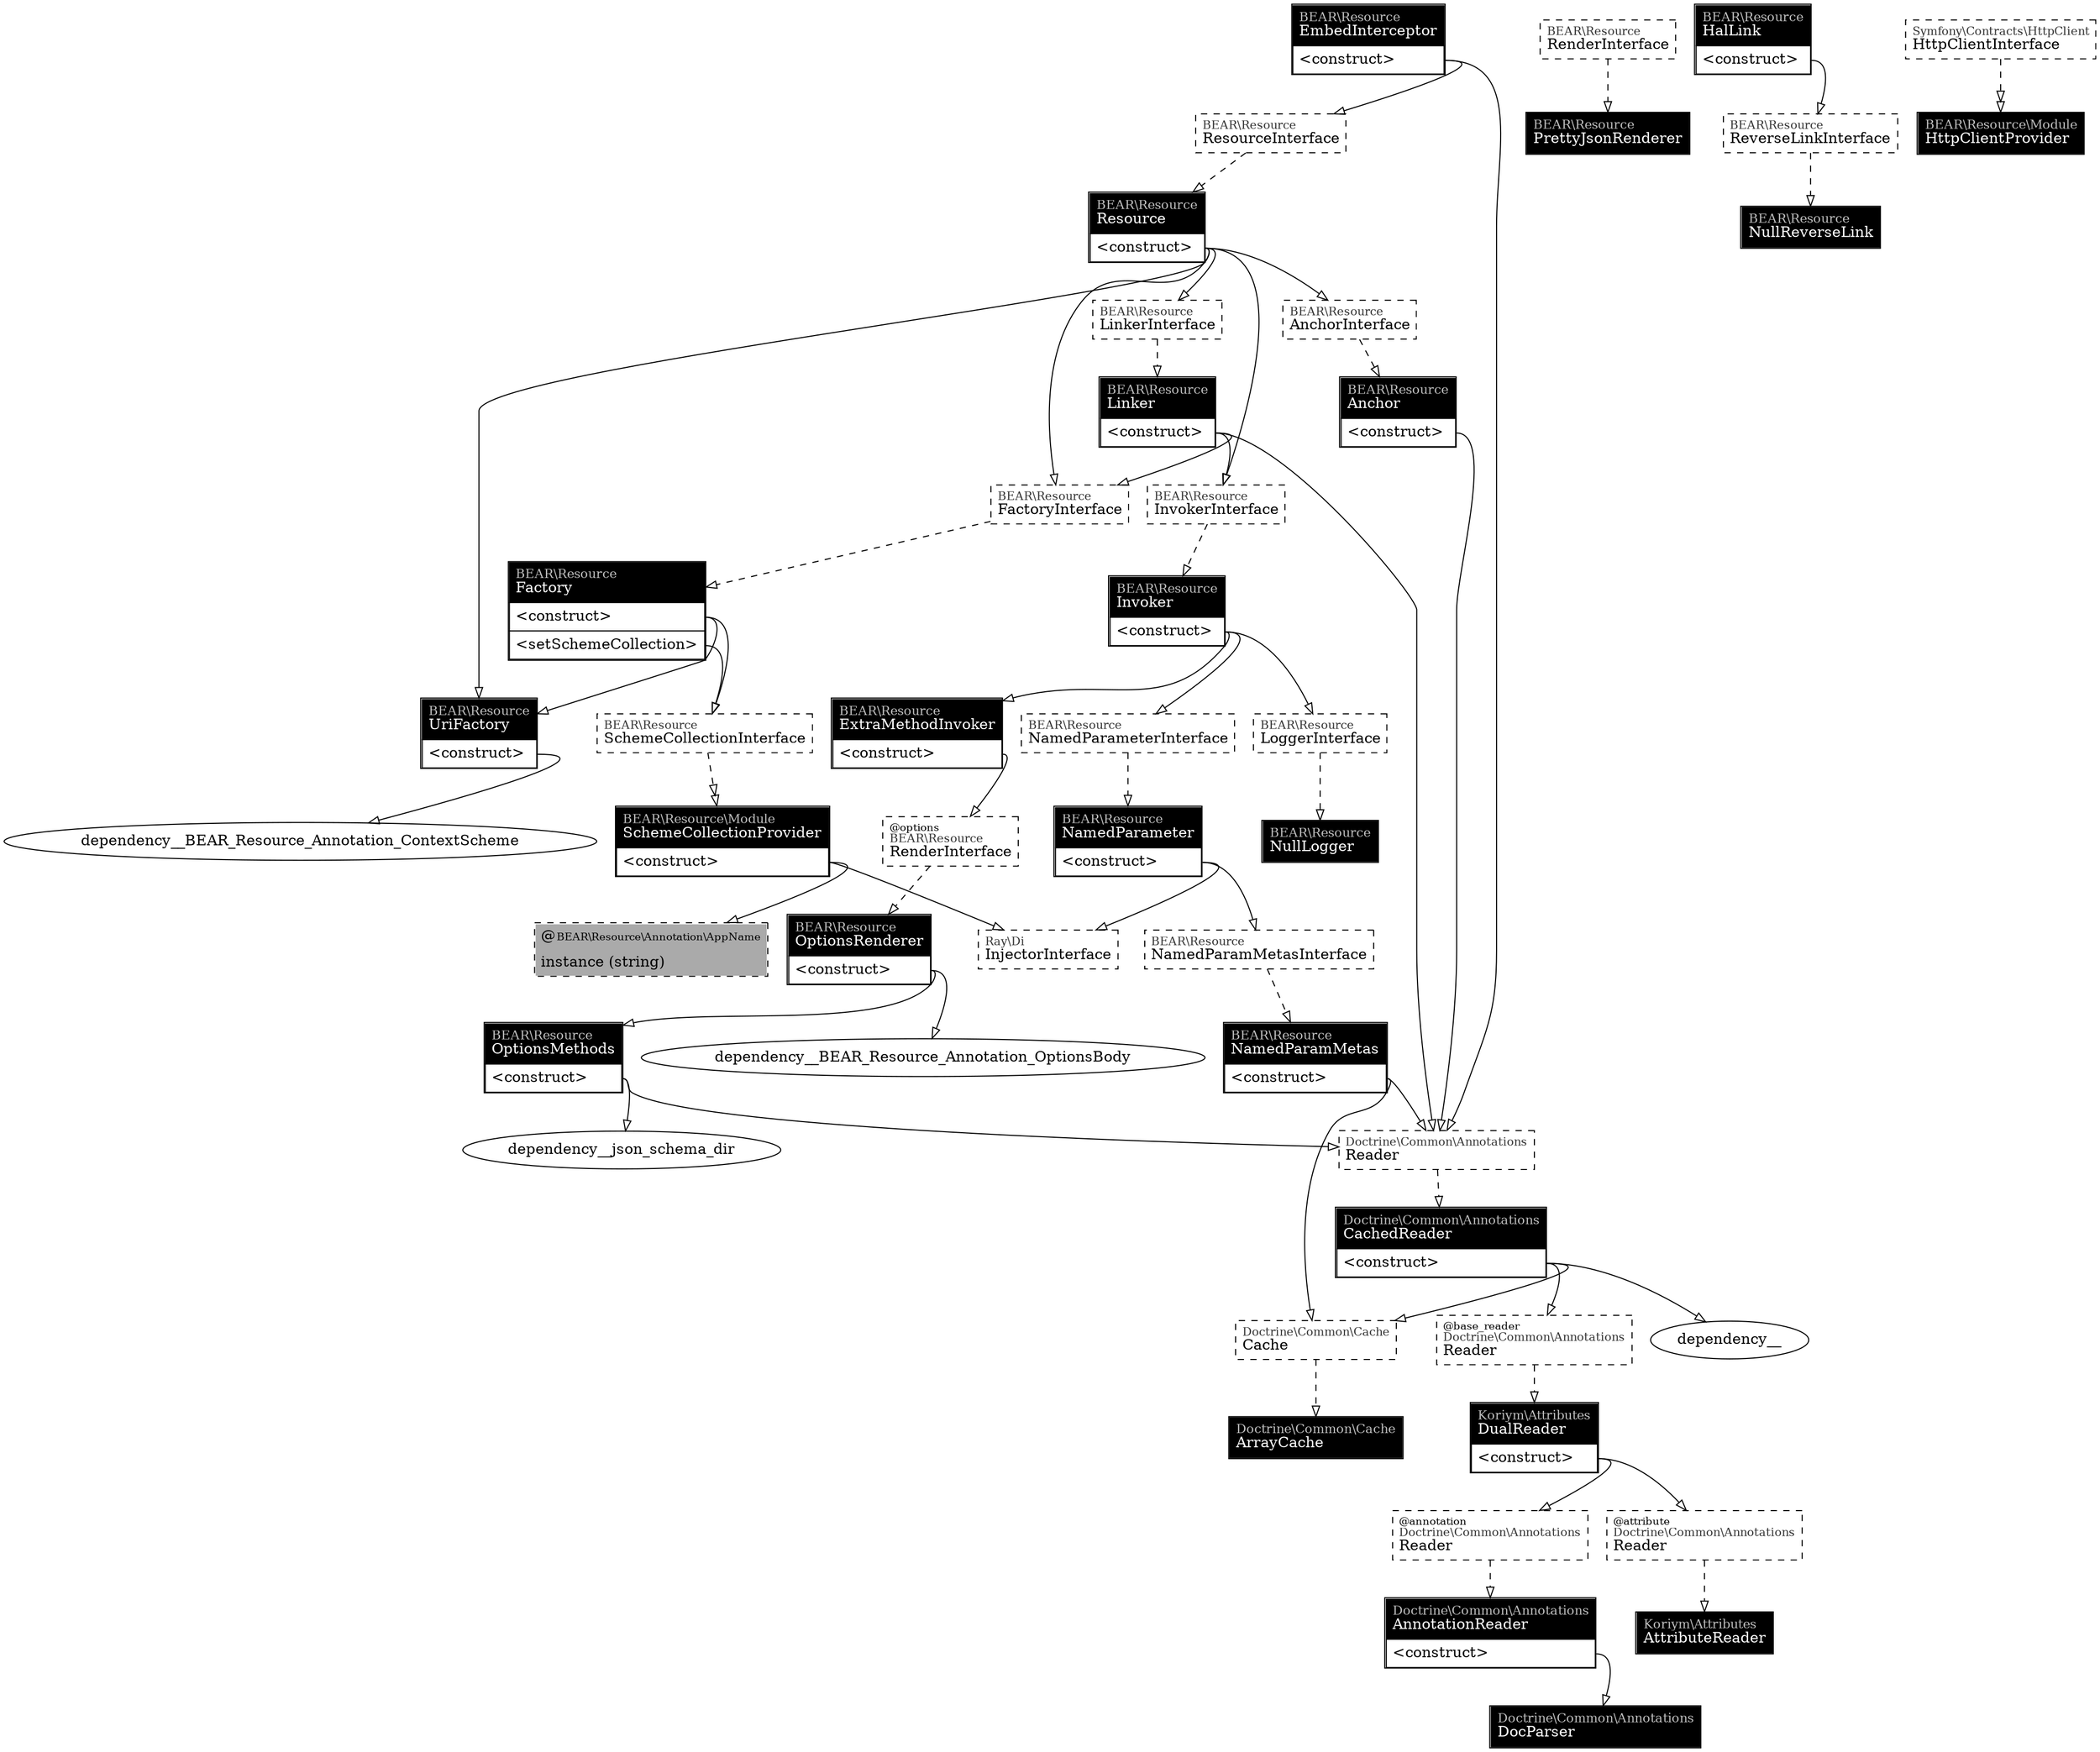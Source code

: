 digraph injector {
graph [rankdir=TB];
dependency__BEAR_Resource_Annotation_AppName [style=dashed, margin=0.02, label=<<table cellspacing="0" cellpadding="5" cellborder="0" border="0"><tr><td align="left" port="header" bgcolor="#aaaaaa">@<font color="#000000" point-size="10">BEAR\Resource\Annotation\AppName<br align="left"/></font><font point-size="11" color="#333333"><br align="left"/></font><font color="#000000">instance (string)<br align="left"/></font></td></tr></table>>, shape=box]

class_BEAR_Resource_UriFactory [style=solid, margin=0.02, label=<<table cellspacing="0" cellpadding="5" cellborder="1" border="0">    <tr>        <td align="left" port="header" bgcolor="#000000"><font color="grey" point-size="12">BEAR\\Resource<br align="left"/></font><font color="#ffffff">UriFactory<br align="left"/></font></td>    </tr><tr><td align="left" port="p_BEAR_Resource_UriFactory_construct">&lt;construct&gt;</td></tr></table>>, shape=box]
dependency_BEAR_Resource_ResourceInterface_ [style=dashed, margin=0.02, label=<<table cellspacing="0" cellpadding="5" cellborder="0" border="0"><tr><td align="left" port="header" bgcolor="#ffffff"><font point-size="11" color="#333333">BEAR\\Resource<br align="left"/></font><font color="#000000">ResourceInterface<br align="left"/></font></td></tr></table>>, shape=box]
dependency_BEAR_Resource_FactoryInterface_ [style=dashed, margin=0.02, label=<<table cellspacing="0" cellpadding="5" cellborder="0" border="0"><tr><td align="left" port="header" bgcolor="#ffffff"><font point-size="11" color="#333333">BEAR\\Resource<br align="left"/></font><font color="#000000">FactoryInterface<br align="left"/></font></td></tr></table>>, shape=box]
dependency_BEAR_Resource_InvokerInterface_ [style=dashed, margin=0.02, label=<<table cellspacing="0" cellpadding="5" cellborder="0" border="0"><tr><td align="left" port="header" bgcolor="#ffffff"><font point-size="11" color="#333333">BEAR\\Resource<br align="left"/></font><font color="#000000">InvokerInterface<br align="left"/></font></td></tr></table>>, shape=box]
dependency_BEAR_Resource_AnchorInterface_ [style=dashed, margin=0.02, label=<<table cellspacing="0" cellpadding="5" cellborder="0" border="0"><tr><td align="left" port="header" bgcolor="#ffffff"><font point-size="11" color="#333333">BEAR\\Resource<br align="left"/></font><font color="#000000">AnchorInterface<br align="left"/></font></td></tr></table>>, shape=box]
dependency_BEAR_Resource_LinkerInterface_ [style=dashed, margin=0.02, label=<<table cellspacing="0" cellpadding="5" cellborder="0" border="0"><tr><td align="left" port="header" bgcolor="#ffffff"><font point-size="11" color="#333333">BEAR\\Resource<br align="left"/></font><font color="#000000">LinkerInterface<br align="left"/></font></td></tr></table>>, shape=box]
class_BEAR_Resource_Resource [style=solid, margin=0.02, label=<<table cellspacing="0" cellpadding="5" cellborder="1" border="0">    <tr>        <td align="left" port="header" bgcolor="#000000"><font color="grey" point-size="12">BEAR\\Resource<br align="left"/></font><font color="#ffffff">Resource<br align="left"/></font></td>    </tr><tr><td align="left" port="p_BEAR_Resource_Resource_construct">&lt;construct&gt;</td></tr></table>>, shape=box]
dependency_BEAR_Resource_InvokerInterface_ [style=dashed, margin=0.02, label=<<table cellspacing="0" cellpadding="5" cellborder="0" border="0"><tr><td align="left" port="header" bgcolor="#ffffff"><font point-size="11" color="#333333">BEAR\\Resource<br align="left"/></font><font color="#000000">InvokerInterface<br align="left"/></font></td></tr></table>>, shape=box]
dependency_BEAR_Resource_NamedParameterInterface_ [style=dashed, margin=0.02, label=<<table cellspacing="0" cellpadding="5" cellborder="0" border="0"><tr><td align="left" port="header" bgcolor="#ffffff"><font point-size="11" color="#333333">BEAR\\Resource<br align="left"/></font><font color="#000000">NamedParameterInterface<br align="left"/></font></td></tr></table>>, shape=box]
dependency_BEAR_Resource_LoggerInterface_ [style=dashed, margin=0.02, label=<<table cellspacing="0" cellpadding="5" cellborder="0" border="0"><tr><td align="left" port="header" bgcolor="#ffffff"><font point-size="11" color="#333333">BEAR\\Resource<br align="left"/></font><font color="#000000">LoggerInterface<br align="left"/></font></td></tr></table>>, shape=box]
class_BEAR_Resource_Invoker [style=solid, margin=0.02, label=<<table cellspacing="0" cellpadding="5" cellborder="1" border="0">    <tr>        <td align="left" port="header" bgcolor="#000000"><font color="grey" point-size="12">BEAR\\Resource<br align="left"/></font><font color="#ffffff">Invoker<br align="left"/></font></td>    </tr><tr><td align="left" port="p_BEAR_Resource_Invoker_construct">&lt;construct&gt;</td></tr></table>>, shape=box]
dependency_BEAR_Resource_LinkerInterface_ [style=dashed, margin=0.02, label=<<table cellspacing="0" cellpadding="5" cellborder="0" border="0"><tr><td align="left" port="header" bgcolor="#ffffff"><font point-size="11" color="#333333">BEAR\\Resource<br align="left"/></font><font color="#000000">LinkerInterface<br align="left"/></font></td></tr></table>>, shape=box]
dependency_Doctrine_Common_Annotations_Reader_ [style=dashed, margin=0.02, label=<<table cellspacing="0" cellpadding="5" cellborder="0" border="0"><tr><td align="left" port="header" bgcolor="#ffffff"><font point-size="11" color="#333333">Doctrine\\Common\\Annotations<br align="left"/></font><font color="#000000">Reader<br align="left"/></font></td></tr></table>>, shape=box]
dependency_BEAR_Resource_InvokerInterface_ [style=dashed, margin=0.02, label=<<table cellspacing="0" cellpadding="5" cellborder="0" border="0"><tr><td align="left" port="header" bgcolor="#ffffff"><font point-size="11" color="#333333">BEAR\\Resource<br align="left"/></font><font color="#000000">InvokerInterface<br align="left"/></font></td></tr></table>>, shape=box]
dependency_BEAR_Resource_FactoryInterface_ [style=dashed, margin=0.02, label=<<table cellspacing="0" cellpadding="5" cellborder="0" border="0"><tr><td align="left" port="header" bgcolor="#ffffff"><font point-size="11" color="#333333">BEAR\\Resource<br align="left"/></font><font color="#000000">FactoryInterface<br align="left"/></font></td></tr></table>>, shape=box]
class_BEAR_Resource_Linker [style=solid, margin=0.02, label=<<table cellspacing="0" cellpadding="5" cellborder="1" border="0">    <tr>        <td align="left" port="header" bgcolor="#000000"><font color="grey" point-size="12">BEAR\\Resource<br align="left"/></font><font color="#ffffff">Linker<br align="left"/></font></td>    </tr><tr><td align="left" port="p_BEAR_Resource_Linker_construct">&lt;construct&gt;</td></tr></table>>, shape=box]
dependency_BEAR_Resource_FactoryInterface_ [style=dashed, margin=0.02, label=<<table cellspacing="0" cellpadding="5" cellborder="0" border="0"><tr><td align="left" port="header" bgcolor="#ffffff"><font point-size="11" color="#333333">BEAR\\Resource<br align="left"/></font><font color="#000000">FactoryInterface<br align="left"/></font></td></tr></table>>, shape=box]
dependency_BEAR_Resource_SchemeCollectionInterface_ [style=dashed, margin=0.02, label=<<table cellspacing="0" cellpadding="5" cellborder="0" border="0"><tr><td align="left" port="header" bgcolor="#ffffff"><font point-size="11" color="#333333">BEAR\\Resource<br align="left"/></font><font color="#000000">SchemeCollectionInterface<br align="left"/></font></td></tr></table>>, shape=box]
dependency_BEAR_Resource_SchemeCollectionInterface_ [style=dashed, margin=0.02, label=<<table cellspacing="0" cellpadding="5" cellborder="0" border="0"><tr><td align="left" port="header" bgcolor="#ffffff"><font point-size="11" color="#333333">BEAR\\Resource<br align="left"/></font><font color="#000000">SchemeCollectionInterface<br align="left"/></font></td></tr></table>>, shape=box]
class_BEAR_Resource_Factory [style=solid, margin=0.02, label=<<table cellspacing="0" cellpadding="5" cellborder="1" border="0">    <tr>        <td align="left" port="header" bgcolor="#000000"><font color="grey" point-size="12">BEAR\\Resource<br align="left"/></font><font color="#ffffff">Factory<br align="left"/></font></td>    </tr><tr><td align="left" port="p_BEAR_Resource_Factory_construct">&lt;construct&gt;</td></tr><tr><td align="left" port="p_BEAR_Resource_Factory_setSchemeCollection">&lt;setSchemeCollection&gt;</td></tr></table>>, shape=box]
dependency_BEAR_Resource_SchemeCollectionInterface_ [style=dashed, margin=0.02, label=<<table cellspacing="0" cellpadding="5" cellborder="0" border="0"><tr><td align="left" port="header" bgcolor="#ffffff"><font point-size="11" color="#333333">BEAR\\Resource<br align="left"/></font><font color="#000000">SchemeCollectionInterface<br align="left"/></font></td></tr></table>>, shape=box]

dependency_Ray_Di_InjectorInterface_ [style=dashed, margin=0.02, label=<<table cellspacing="0" cellpadding="5" cellborder="0" border="0"><tr><td align="left" port="header" bgcolor="#ffffff"><font point-size="11" color="#333333">Ray\\Di<br align="left"/></font><font color="#000000">InjectorInterface<br align="left"/></font></td></tr></table>>, shape=box]
class_BEAR_Resource_Module_SchemeCollectionProvider [style=solid, margin=0.02, label=<<table cellspacing="0" cellpadding="5" cellborder="1" border="0"><tr><td align="left" port="header" bgcolor="#aaaaaa"><font color="#ffffff">BEAR\\Resource\\Module\\SchemeCollectionProvider<br align="left"/></font></td></tr><tr><td align="left" port="p_BEAR_Resource_Module_SchemeCollectionProvider_construct">&lt;construct&gt;</td></tr></table>>, shape=box]
class_BEAR_Resource_Module_SchemeCollectionProvider [style=solid, margin=0.02, label=<<table cellspacing="0" cellpadding="5" cellborder="1" border="0">    <tr>        <td align="left" port="header" bgcolor="#000000"><font color="grey" point-size="12">BEAR\\Resource\\Module<br align="left"/></font><font color="#ffffff">SchemeCollectionProvider<br align="left"/></font></td>    </tr><tr><td align="left" port="p_BEAR_Resource_Module_SchemeCollectionProvider_construct">&lt;construct&gt;</td></tr></table>>, shape=box]
dependency_BEAR_Resource_AnchorInterface_ [style=dashed, margin=0.02, label=<<table cellspacing="0" cellpadding="5" cellborder="0" border="0"><tr><td align="left" port="header" bgcolor="#ffffff"><font point-size="11" color="#333333">BEAR\\Resource<br align="left"/></font><font color="#000000">AnchorInterface<br align="left"/></font></td></tr></table>>, shape=box]
dependency_Doctrine_Common_Annotations_Reader_ [style=dashed, margin=0.02, label=<<table cellspacing="0" cellpadding="5" cellborder="0" border="0"><tr><td align="left" port="header" bgcolor="#ffffff"><font point-size="11" color="#333333">Doctrine\\Common\\Annotations<br align="left"/></font><font color="#000000">Reader<br align="left"/></font></td></tr></table>>, shape=box]
class_BEAR_Resource_Anchor [style=solid, margin=0.02, label=<<table cellspacing="0" cellpadding="5" cellborder="1" border="0">    <tr>        <td align="left" port="header" bgcolor="#000000"><font color="grey" point-size="12">BEAR\\Resource<br align="left"/></font><font color="#ffffff">Anchor<br align="left"/></font></td>    </tr><tr><td align="left" port="p_BEAR_Resource_Anchor_construct">&lt;construct&gt;</td></tr></table>>, shape=box]
dependency_BEAR_Resource_NamedParameterInterface_ [style=dashed, margin=0.02, label=<<table cellspacing="0" cellpadding="5" cellborder="0" border="0"><tr><td align="left" port="header" bgcolor="#ffffff"><font point-size="11" color="#333333">BEAR\\Resource<br align="left"/></font><font color="#000000">NamedParameterInterface<br align="left"/></font></td></tr></table>>, shape=box]
dependency_BEAR_Resource_NamedParamMetasInterface_ [style=dashed, margin=0.02, label=<<table cellspacing="0" cellpadding="5" cellborder="0" border="0"><tr><td align="left" port="header" bgcolor="#ffffff"><font point-size="11" color="#333333">BEAR\\Resource<br align="left"/></font><font color="#000000">NamedParamMetasInterface<br align="left"/></font></td></tr></table>>, shape=box]
dependency_Ray_Di_InjectorInterface_ [style=dashed, margin=0.02, label=<<table cellspacing="0" cellpadding="5" cellborder="0" border="0"><tr><td align="left" port="header" bgcolor="#ffffff"><font point-size="11" color="#333333">Ray\\Di<br align="left"/></font><font color="#000000">InjectorInterface<br align="left"/></font></td></tr></table>>, shape=box]
class_BEAR_Resource_NamedParameter [style=solid, margin=0.02, label=<<table cellspacing="0" cellpadding="5" cellborder="1" border="0">    <tr>        <td align="left" port="header" bgcolor="#000000"><font color="grey" point-size="12">BEAR\\Resource<br align="left"/></font><font color="#ffffff">NamedParameter<br align="left"/></font></td>    </tr><tr><td align="left" port="p_BEAR_Resource_NamedParameter_construct">&lt;construct&gt;</td></tr></table>>, shape=box]
dependency_BEAR_Resource_RenderInterface_ [style=dashed, margin=0.02, label=<<table cellspacing="0" cellpadding="5" cellborder="0" border="0"><tr><td align="left" port="header" bgcolor="#ffffff"><font point-size="11" color="#333333">BEAR\\Resource<br align="left"/></font><font color="#000000">RenderInterface<br align="left"/></font></td></tr></table>>, shape=box]
class_BEAR_Resource_PrettyJsonRenderer [style=solid, margin=0.02, label=<<table cellspacing="0" cellpadding="5" cellborder="1" border="0">    <tr>        <td align="left" port="header" bgcolor="#000000"><font color="grey" point-size="12">BEAR\\Resource<br align="left"/></font><font color="#ffffff">PrettyJsonRenderer<br align="left"/></font></td>    </tr></table>>, shape=box]
dependency_Doctrine_Common_Cache_Cache_ [style=dashed, margin=0.02, label=<<table cellspacing="0" cellpadding="5" cellborder="0" border="0"><tr><td align="left" port="header" bgcolor="#ffffff"><font point-size="11" color="#333333">Doctrine\\Common\\Cache<br align="left"/></font><font color="#000000">Cache<br align="left"/></font></td></tr></table>>, shape=box]
class_Doctrine_Common_Cache_ArrayCache [style=solid, margin=0.02, label=<<table cellspacing="0" cellpadding="5" cellborder="1" border="0">    <tr>        <td align="left" port="header" bgcolor="#000000"><font color="grey" point-size="12">Doctrine\\Common\\Cache<br align="left"/></font><font color="#ffffff">ArrayCache<br align="left"/></font></td>    </tr></table>>, shape=box]
dependency_BEAR_Resource_RenderInterface_options [style=dashed, margin=0.02, label=<<table cellspacing="0" cellpadding="5" cellborder="0" border="0"><tr><td align="left" port="header" bgcolor="#ffffff"><font color="#000000" point-size="10">@options<br align="left"/></font><font point-size="11" color="#333333">BEAR\\Resource<br align="left"/></font><font color="#000000">RenderInterface<br align="left"/></font></td></tr></table>>, shape=box]

class_BEAR_Resource_OptionsRenderer [style=solid, margin=0.02, label=<<table cellspacing="0" cellpadding="5" cellborder="1" border="0">    <tr>        <td align="left" port="header" bgcolor="#000000"><font color="grey" point-size="12">BEAR\\Resource<br align="left"/></font><font color="#ffffff">OptionsRenderer<br align="left"/></font></td>    </tr><tr><td align="left" port="p_BEAR_Resource_OptionsRenderer_construct">&lt;construct&gt;</td></tr></table>>, shape=box]
dependency_Doctrine_Common_Annotations_Reader_ [style=dashed, margin=0.02, label=<<table cellspacing="0" cellpadding="5" cellborder="0" border="0"><tr><td align="left" port="header" bgcolor="#ffffff"><font point-size="11" color="#333333">Doctrine\\Common\\Annotations<br align="left"/></font><font color="#000000">Reader<br align="left"/></font></td></tr></table>>, shape=box]

class_BEAR_Resource_OptionsMethods [style=solid, margin=0.02, label=<<table cellspacing="0" cellpadding="5" cellborder="1" border="0">    <tr>        <td align="left" port="header" bgcolor="#000000"><font color="grey" point-size="12">BEAR\\Resource<br align="left"/></font><font color="#ffffff">OptionsMethods<br align="left"/></font></td>    </tr><tr><td align="left" port="p_BEAR_Resource_OptionsMethods_construct">&lt;construct&gt;</td></tr></table>>, shape=box]
dependency_BEAR_Resource_NamedParamMetasInterface_ [style=dashed, margin=0.02, label=<<table cellspacing="0" cellpadding="5" cellborder="0" border="0"><tr><td align="left" port="header" bgcolor="#ffffff"><font point-size="11" color="#333333">BEAR\\Resource<br align="left"/></font><font color="#000000">NamedParamMetasInterface<br align="left"/></font></td></tr></table>>, shape=box]
dependency_Doctrine_Common_Cache_Cache_ [style=dashed, margin=0.02, label=<<table cellspacing="0" cellpadding="5" cellborder="0" border="0"><tr><td align="left" port="header" bgcolor="#ffffff"><font point-size="11" color="#333333">Doctrine\\Common\\Cache<br align="left"/></font><font color="#000000">Cache<br align="left"/></font></td></tr></table>>, shape=box]
dependency_Doctrine_Common_Annotations_Reader_ [style=dashed, margin=0.02, label=<<table cellspacing="0" cellpadding="5" cellborder="0" border="0"><tr><td align="left" port="header" bgcolor="#ffffff"><font point-size="11" color="#333333">Doctrine\\Common\\Annotations<br align="left"/></font><font color="#000000">Reader<br align="left"/></font></td></tr></table>>, shape=box]
class_BEAR_Resource_NamedParamMetas [style=solid, margin=0.02, label=<<table cellspacing="0" cellpadding="5" cellborder="1" border="0">    <tr>        <td align="left" port="header" bgcolor="#000000"><font color="grey" point-size="12">BEAR\\Resource<br align="left"/></font><font color="#ffffff">NamedParamMetas<br align="left"/></font></td>    </tr><tr><td align="left" port="p_BEAR_Resource_NamedParamMetas_construct">&lt;construct&gt;</td></tr></table>>, shape=box]
dependency_BEAR_Resource_RenderInterface_options [style=dashed, margin=0.02, label=<<table cellspacing="0" cellpadding="5" cellborder="0" border="0"><tr><td align="left" port="header" bgcolor="#ffffff"><font color="#000000" point-size="10">@options<br align="left"/></font><font point-size="11" color="#333333">BEAR\\Resource<br align="left"/></font><font color="#000000">RenderInterface<br align="left"/></font></td></tr></table>>, shape=box]
class_BEAR_Resource_ExtraMethodInvoker [style=solid, margin=0.02, label=<<table cellspacing="0" cellpadding="5" cellborder="1" border="0">    <tr>        <td align="left" port="header" bgcolor="#000000"><font color="grey" point-size="12">BEAR\\Resource<br align="left"/></font><font color="#ffffff">ExtraMethodInvoker<br align="left"/></font></td>    </tr><tr><td align="left" port="p_BEAR_Resource_ExtraMethodInvoker_construct">&lt;construct&gt;</td></tr></table>>, shape=box]
dependency_BEAR_Resource_ReverseLinkInterface_ [style=dashed, margin=0.02, label=<<table cellspacing="0" cellpadding="5" cellborder="0" border="0"><tr><td align="left" port="header" bgcolor="#ffffff"><font point-size="11" color="#333333">BEAR\\Resource<br align="left"/></font><font color="#000000">ReverseLinkInterface<br align="left"/></font></td></tr></table>>, shape=box]
class_BEAR_Resource_HalLink [style=solid, margin=0.02, label=<<table cellspacing="0" cellpadding="5" cellborder="1" border="0">    <tr>        <td align="left" port="header" bgcolor="#000000"><font color="grey" point-size="12">BEAR\\Resource<br align="left"/></font><font color="#ffffff">HalLink<br align="left"/></font></td>    </tr><tr><td align="left" port="p_BEAR_Resource_HalLink_construct">&lt;construct&gt;</td></tr></table>>, shape=box]
dependency_BEAR_Resource_ReverseLinkInterface_ [style=dashed, margin=0.02, label=<<table cellspacing="0" cellpadding="5" cellborder="0" border="0"><tr><td align="left" port="header" bgcolor="#ffffff"><font point-size="11" color="#333333">BEAR\\Resource<br align="left"/></font><font color="#000000">ReverseLinkInterface<br align="left"/></font></td></tr></table>>, shape=box]
class_BEAR_Resource_NullReverseLink [style=solid, margin=0.02, label=<<table cellspacing="0" cellpadding="5" cellborder="1" border="0">    <tr>        <td align="left" port="header" bgcolor="#000000"><font color="grey" point-size="12">BEAR\\Resource<br align="left"/></font><font color="#ffffff">NullReverseLink<br align="left"/></font></td>    </tr></table>>, shape=box]
dependency_BEAR_Resource_LoggerInterface_ [style=dashed, margin=0.02, label=<<table cellspacing="0" cellpadding="5" cellborder="0" border="0"><tr><td align="left" port="header" bgcolor="#ffffff"><font point-size="11" color="#333333">BEAR\\Resource<br align="left"/></font><font color="#000000">LoggerInterface<br align="left"/></font></td></tr></table>>, shape=box]
class_BEAR_Resource_NullLogger [style=solid, margin=0.02, label=<<table cellspacing="0" cellpadding="5" cellborder="1" border="0">    <tr>        <td align="left" port="header" bgcolor="#000000"><font color="grey" point-size="12">BEAR\\Resource<br align="left"/></font><font color="#ffffff">NullLogger<br align="left"/></font></td>    </tr></table>>, shape=box]
dependency_Doctrine_Common_Annotations_Reader_ [style=dashed, margin=0.02, label=<<table cellspacing="0" cellpadding="5" cellborder="0" border="0"><tr><td align="left" port="header" bgcolor="#ffffff"><font point-size="11" color="#333333">Doctrine\\Common\\Annotations<br align="left"/></font><font color="#000000">Reader<br align="left"/></font></td></tr></table>>, shape=box]
dependency_Doctrine_Common_Annotations_Reader_base_reader [style=dashed, margin=0.02, label=<<table cellspacing="0" cellpadding="5" cellborder="0" border="0"><tr><td align="left" port="header" bgcolor="#ffffff"><font color="#000000" point-size="10">@base_reader<br align="left"/></font><font point-size="11" color="#333333">Doctrine\\Common\\Annotations<br align="left"/></font><font color="#000000">Reader<br align="left"/></font></td></tr></table>>, shape=box]
dependency_Doctrine_Common_Cache_Cache_ [style=dashed, margin=0.02, label=<<table cellspacing="0" cellpadding="5" cellborder="0" border="0"><tr><td align="left" port="header" bgcolor="#ffffff"><font point-size="11" color="#333333">Doctrine\\Common\\Cache<br align="left"/></font><font color="#000000">Cache<br align="left"/></font></td></tr></table>>, shape=box]

class_Doctrine_Common_Annotations_CachedReader [style=solid, margin=0.02, label=<<table cellspacing="0" cellpadding="5" cellborder="1" border="0">    <tr>        <td align="left" port="header" bgcolor="#000000"><font color="grey" point-size="12">Doctrine\\Common\\Annotations<br align="left"/></font><font color="#ffffff">CachedReader<br align="left"/></font></td>    </tr><tr><td align="left" port="p_Doctrine_Common_Annotations_CachedReader_construct">&lt;construct&gt;</td></tr></table>>, shape=box]
dependency_Doctrine_Common_Annotations_Reader_base_reader [style=dashed, margin=0.02, label=<<table cellspacing="0" cellpadding="5" cellborder="0" border="0"><tr><td align="left" port="header" bgcolor="#ffffff"><font color="#000000" point-size="10">@base_reader<br align="left"/></font><font point-size="11" color="#333333">Doctrine\\Common\\Annotations<br align="left"/></font><font color="#000000">Reader<br align="left"/></font></td></tr></table>>, shape=box]
dependency_Doctrine_Common_Annotations_Reader_annotation [style=dashed, margin=0.02, label=<<table cellspacing="0" cellpadding="5" cellborder="0" border="0"><tr><td align="left" port="header" bgcolor="#ffffff"><font color="#000000" point-size="10">@annotation<br align="left"/></font><font point-size="11" color="#333333">Doctrine\\Common\\Annotations<br align="left"/></font><font color="#000000">Reader<br align="left"/></font></td></tr></table>>, shape=box]
dependency_Doctrine_Common_Annotations_Reader_attribute [style=dashed, margin=0.02, label=<<table cellspacing="0" cellpadding="5" cellborder="0" border="0"><tr><td align="left" port="header" bgcolor="#ffffff"><font color="#000000" point-size="10">@attribute<br align="left"/></font><font point-size="11" color="#333333">Doctrine\\Common\\Annotations<br align="left"/></font><font color="#000000">Reader<br align="left"/></font></td></tr></table>>, shape=box]
class_Koriym_Attributes_DualReader [style=solid, margin=0.02, label=<<table cellspacing="0" cellpadding="5" cellborder="1" border="0">    <tr>        <td align="left" port="header" bgcolor="#000000"><font color="grey" point-size="12">Koriym\\Attributes<br align="left"/></font><font color="#ffffff">DualReader<br align="left"/></font></td>    </tr><tr><td align="left" port="p_Koriym_Attributes_DualReader_construct">&lt;construct&gt;</td></tr></table>>, shape=box]
dependency_Doctrine_Common_Annotations_Reader_annotation [style=dashed, margin=0.02, label=<<table cellspacing="0" cellpadding="5" cellborder="0" border="0"><tr><td align="left" port="header" bgcolor="#ffffff"><font color="#000000" point-size="10">@annotation<br align="left"/></font><font point-size="11" color="#333333">Doctrine\\Common\\Annotations<br align="left"/></font><font color="#000000">Reader<br align="left"/></font></td></tr></table>>, shape=box]
class_Doctrine_Common_Annotations_DocParser [style=solid, margin=0.02, label=<<table cellspacing="0" cellpadding="5" cellborder="1" border="0">    <tr>        <td align="left" port="header" bgcolor="#000000"><font color="grey" point-size="12">Doctrine\\Common\\Annotations<br align="left"/></font><font color="#ffffff">DocParser<br align="left"/></font></td>    </tr></table>>, shape=box]
class_Doctrine_Common_Annotations_AnnotationReader [style=solid, margin=0.02, label=<<table cellspacing="0" cellpadding="5" cellborder="1" border="0">    <tr>        <td align="left" port="header" bgcolor="#000000"><font color="grey" point-size="12">Doctrine\\Common\\Annotations<br align="left"/></font><font color="#ffffff">AnnotationReader<br align="left"/></font></td>    </tr><tr><td align="left" port="p_Doctrine_Common_Annotations_AnnotationReader_construct">&lt;construct&gt;</td></tr></table>>, shape=box]
dependency_Doctrine_Common_Annotations_Reader_attribute [style=dashed, margin=0.02, label=<<table cellspacing="0" cellpadding="5" cellborder="0" border="0"><tr><td align="left" port="header" bgcolor="#ffffff"><font color="#000000" point-size="10">@attribute<br align="left"/></font><font point-size="11" color="#333333">Doctrine\\Common\\Annotations<br align="left"/></font><font color="#000000">Reader<br align="left"/></font></td></tr></table>>, shape=box]
class_Koriym_Attributes_AttributeReader [style=solid, margin=0.02, label=<<table cellspacing="0" cellpadding="5" cellborder="1" border="0">    <tr>        <td align="left" port="header" bgcolor="#000000"><font color="grey" point-size="12">Koriym\\Attributes<br align="left"/></font><font color="#ffffff">AttributeReader<br align="left"/></font></td>    </tr></table>>, shape=box]
dependency_BEAR_Resource_ResourceInterface_ [style=dashed, margin=0.02, label=<<table cellspacing="0" cellpadding="5" cellborder="0" border="0"><tr><td align="left" port="header" bgcolor="#ffffff"><font point-size="11" color="#333333">BEAR\\Resource<br align="left"/></font><font color="#000000">ResourceInterface<br align="left"/></font></td></tr></table>>, shape=box]
dependency_Doctrine_Common_Annotations_Reader_ [style=dashed, margin=0.02, label=<<table cellspacing="0" cellpadding="5" cellborder="0" border="0"><tr><td align="left" port="header" bgcolor="#ffffff"><font point-size="11" color="#333333">Doctrine\\Common\\Annotations<br align="left"/></font><font color="#000000">Reader<br align="left"/></font></td></tr></table>>, shape=box]
class_BEAR_Resource_EmbedInterceptor [style=solid, margin=0.02, label=<<table cellspacing="0" cellpadding="5" cellborder="1" border="0">    <tr>        <td align="left" port="header" bgcolor="#000000"><font color="grey" point-size="12">BEAR\\Resource<br align="left"/></font><font color="#ffffff">EmbedInterceptor<br align="left"/></font></td>    </tr><tr><td align="left" port="p_BEAR_Resource_EmbedInterceptor_construct">&lt;construct&gt;</td></tr></table>>, shape=box]
dependency_Symfony_Contracts_HttpClient_HttpClientInterface_ [style=dashed, margin=0.02, label=<<table cellspacing="0" cellpadding="5" cellborder="0" border="0"><tr><td align="left" port="header" bgcolor="#ffffff"><font point-size="11" color="#333333">Symfony\\Contracts\\HttpClient<br align="left"/></font><font color="#000000">HttpClientInterface<br align="left"/></font></td></tr></table>>, shape=box]
class_BEAR_Resource_Module_HttpClientProvider [style=solid, margin=0.02, label=<<table cellspacing="0" cellpadding="5" cellborder="1" border="0"><tr><td align="left" port="header" bgcolor="#aaaaaa"><font color="#ffffff">BEAR\\Resource\\Module\\HttpClientProvider<br align="left"/></font></td></tr></table>>, shape=box]
class_BEAR_Resource_Module_HttpClientProvider [style=solid, margin=0.02, label=<<table cellspacing="0" cellpadding="5" cellborder="1" border="0">    <tr>        <td align="left" port="header" bgcolor="#000000"><font color="grey" point-size="12">BEAR\\Resource\\Module<br align="left"/></font><font color="#ffffff">HttpClientProvider<br align="left"/></font></td>    </tr></table>>, shape=box]

class_BEAR_Resource_UriFactory:p_BEAR_Resource_UriFactory_construct:e -> dependency__BEAR_Resource_Annotation_ContextScheme [style=solid, arrowtail=none, arrowhead=onormal]
dependency_BEAR_Resource_ResourceInterface_ -> class_BEAR_Resource_Resource [style=dashed, arrowtail=none, arrowhead=onormal]
class_BEAR_Resource_Resource:p_BEAR_Resource_Resource_construct:e -> dependency_BEAR_Resource_FactoryInterface_ [style=solid, arrowtail=none, arrowhead=onormal]
class_BEAR_Resource_Resource:p_BEAR_Resource_Resource_construct:e -> dependency_BEAR_Resource_InvokerInterface_ [style=solid, arrowtail=none, arrowhead=onormal]
class_BEAR_Resource_Resource:p_BEAR_Resource_Resource_construct:e -> dependency_BEAR_Resource_AnchorInterface_ [style=solid, arrowtail=none, arrowhead=onormal]
class_BEAR_Resource_Resource:p_BEAR_Resource_Resource_construct:e -> dependency_BEAR_Resource_LinkerInterface_ [style=solid, arrowtail=none, arrowhead=onormal]
class_BEAR_Resource_Resource:p_BEAR_Resource_Resource_construct:e -> class_BEAR_Resource_UriFactory [style=solid, arrowtail=none, arrowhead=onormal]
dependency_BEAR_Resource_InvokerInterface_ -> class_BEAR_Resource_Invoker [style=dashed, arrowtail=none, arrowhead=onormal]
class_BEAR_Resource_Invoker:p_BEAR_Resource_Invoker_construct:e -> dependency_BEAR_Resource_NamedParameterInterface_ [style=solid, arrowtail=none, arrowhead=onormal]
class_BEAR_Resource_Invoker:p_BEAR_Resource_Invoker_construct:e -> class_BEAR_Resource_ExtraMethodInvoker [style=solid, arrowtail=none, arrowhead=onormal]
class_BEAR_Resource_Invoker:p_BEAR_Resource_Invoker_construct:e -> dependency_BEAR_Resource_LoggerInterface_ [style=solid, arrowtail=none, arrowhead=onormal]
dependency_BEAR_Resource_LinkerInterface_ -> class_BEAR_Resource_Linker [style=dashed, arrowtail=none, arrowhead=onormal]
class_BEAR_Resource_Linker:p_BEAR_Resource_Linker_construct:e -> dependency_Doctrine_Common_Annotations_Reader_ [style=solid, arrowtail=none, arrowhead=onormal]
class_BEAR_Resource_Linker:p_BEAR_Resource_Linker_construct:e -> dependency_BEAR_Resource_InvokerInterface_ [style=solid, arrowtail=none, arrowhead=onormal]
class_BEAR_Resource_Linker:p_BEAR_Resource_Linker_construct:e -> dependency_BEAR_Resource_FactoryInterface_ [style=solid, arrowtail=none, arrowhead=onormal]
dependency_BEAR_Resource_FactoryInterface_ -> class_BEAR_Resource_Factory [style=dashed, arrowtail=none, arrowhead=onormal]
class_BEAR_Resource_Factory:p_BEAR_Resource_Factory_construct:e -> dependency_BEAR_Resource_SchemeCollectionInterface_ [style=solid, arrowtail=none, arrowhead=onormal]
class_BEAR_Resource_Factory:p_BEAR_Resource_Factory_construct:e -> class_BEAR_Resource_UriFactory [style=solid, arrowtail=none, arrowhead=onormal]
class_BEAR_Resource_Factory:p_BEAR_Resource_Factory_setSchemeCollection:e -> dependency_BEAR_Resource_SchemeCollectionInterface_ [style=solid, arrowtail=none, arrowhead=onormal]
class_BEAR_Resource_Module_SchemeCollectionProvider:p_BEAR_Resource_Module_SchemeCollectionProvider_construct:e -> dependency__BEAR_Resource_Annotation_AppName [style=solid, arrowtail=none, arrowhead=onormal]
class_BEAR_Resource_Module_SchemeCollectionProvider:p_BEAR_Resource_Module_SchemeCollectionProvider_construct:e -> dependency_Ray_Di_InjectorInterface_ [style=solid, arrowtail=none, arrowhead=onormal]
dependency_BEAR_Resource_SchemeCollectionInterface_ -> class_BEAR_Resource_Module_SchemeCollectionProvider [style=dashed, arrowtail=none, arrowhead=onormalonormal]
dependency_BEAR_Resource_AnchorInterface_ -> class_BEAR_Resource_Anchor [style=dashed, arrowtail=none, arrowhead=onormal]
class_BEAR_Resource_Anchor:p_BEAR_Resource_Anchor_construct:e -> dependency_Doctrine_Common_Annotations_Reader_ [style=solid, arrowtail=none, arrowhead=onormal]
dependency_BEAR_Resource_NamedParameterInterface_ -> class_BEAR_Resource_NamedParameter [style=dashed, arrowtail=none, arrowhead=onormal]
class_BEAR_Resource_NamedParameter:p_BEAR_Resource_NamedParameter_construct:e -> dependency_BEAR_Resource_NamedParamMetasInterface_ [style=solid, arrowtail=none, arrowhead=onormal]
class_BEAR_Resource_NamedParameter:p_BEAR_Resource_NamedParameter_construct:e -> dependency_Ray_Di_InjectorInterface_ [style=solid, arrowtail=none, arrowhead=onormal]
dependency_BEAR_Resource_RenderInterface_ -> class_BEAR_Resource_PrettyJsonRenderer [style=dashed, arrowtail=none, arrowhead=onormal]
dependency_Doctrine_Common_Cache_Cache_ -> class_Doctrine_Common_Cache_ArrayCache [style=dashed, arrowtail=none, arrowhead=onormal]
dependency_BEAR_Resource_RenderInterface_options -> class_BEAR_Resource_OptionsRenderer [style=dashed, arrowtail=none, arrowhead=onormal]
class_BEAR_Resource_OptionsRenderer:p_BEAR_Resource_OptionsRenderer_construct:e -> class_BEAR_Resource_OptionsMethods [style=solid, arrowtail=none, arrowhead=onormal]
class_BEAR_Resource_OptionsRenderer:p_BEAR_Resource_OptionsRenderer_construct:e -> dependency__BEAR_Resource_Annotation_OptionsBody [style=solid, arrowtail=none, arrowhead=onormal]
class_BEAR_Resource_OptionsMethods:p_BEAR_Resource_OptionsMethods_construct:e -> dependency_Doctrine_Common_Annotations_Reader_ [style=solid, arrowtail=none, arrowhead=onormal]
class_BEAR_Resource_OptionsMethods:p_BEAR_Resource_OptionsMethods_construct:e -> dependency__json_schema_dir [style=solid, arrowtail=none, arrowhead=onormal]
dependency_BEAR_Resource_NamedParamMetasInterface_ -> class_BEAR_Resource_NamedParamMetas [style=dashed, arrowtail=none, arrowhead=onormal]
class_BEAR_Resource_NamedParamMetas:p_BEAR_Resource_NamedParamMetas_construct:e -> dependency_Doctrine_Common_Cache_Cache_ [style=solid, arrowtail=none, arrowhead=onormal]
class_BEAR_Resource_NamedParamMetas:p_BEAR_Resource_NamedParamMetas_construct:e -> dependency_Doctrine_Common_Annotations_Reader_ [style=solid, arrowtail=none, arrowhead=onormal]
class_BEAR_Resource_ExtraMethodInvoker:p_BEAR_Resource_ExtraMethodInvoker_construct:e -> dependency_BEAR_Resource_RenderInterface_options [style=solid, arrowtail=none, arrowhead=onormal]
class_BEAR_Resource_HalLink:p_BEAR_Resource_HalLink_construct:e -> dependency_BEAR_Resource_ReverseLinkInterface_ [style=solid, arrowtail=none, arrowhead=onormal]
dependency_BEAR_Resource_ReverseLinkInterface_ -> class_BEAR_Resource_NullReverseLink [style=dashed, arrowtail=none, arrowhead=onormal]
dependency_BEAR_Resource_LoggerInterface_ -> class_BEAR_Resource_NullLogger [style=dashed, arrowtail=none, arrowhead=onormal]
dependency_Doctrine_Common_Annotations_Reader_ -> class_Doctrine_Common_Annotations_CachedReader [style=dashed, arrowtail=none, arrowhead=onormal]
class_Doctrine_Common_Annotations_CachedReader:p_Doctrine_Common_Annotations_CachedReader_construct:e -> dependency_Doctrine_Common_Annotations_Reader_base_reader [style=solid, arrowtail=none, arrowhead=onormal]
class_Doctrine_Common_Annotations_CachedReader:p_Doctrine_Common_Annotations_CachedReader_construct:e -> dependency_Doctrine_Common_Cache_Cache_ [style=solid, arrowtail=none, arrowhead=onormal]
class_Doctrine_Common_Annotations_CachedReader:p_Doctrine_Common_Annotations_CachedReader_construct:e -> dependency__ [style=solid, arrowtail=none, arrowhead=onormal]
dependency_Doctrine_Common_Annotations_Reader_base_reader -> class_Koriym_Attributes_DualReader [style=dashed, arrowtail=none, arrowhead=onormal]
class_Koriym_Attributes_DualReader:p_Koriym_Attributes_DualReader_construct:e -> dependency_Doctrine_Common_Annotations_Reader_annotation [style=solid, arrowtail=none, arrowhead=onormal]
class_Koriym_Attributes_DualReader:p_Koriym_Attributes_DualReader_construct:e -> dependency_Doctrine_Common_Annotations_Reader_attribute [style=solid, arrowtail=none, arrowhead=onormal]
dependency_Doctrine_Common_Annotations_Reader_annotation -> class_Doctrine_Common_Annotations_AnnotationReader [style=dashed, arrowtail=none, arrowhead=onormal]
class_Doctrine_Common_Annotations_AnnotationReader:p_Doctrine_Common_Annotations_AnnotationReader_construct:e -> class_Doctrine_Common_Annotations_DocParser [style=solid, arrowtail=none, arrowhead=onormal]
dependency_Doctrine_Common_Annotations_Reader_attribute -> class_Koriym_Attributes_AttributeReader [style=dashed, arrowtail=none, arrowhead=onormal]
class_BEAR_Resource_EmbedInterceptor:p_BEAR_Resource_EmbedInterceptor_construct:e -> dependency_BEAR_Resource_ResourceInterface_ [style=solid, arrowtail=none, arrowhead=onormal]
class_BEAR_Resource_EmbedInterceptor:p_BEAR_Resource_EmbedInterceptor_construct:e -> dependency_Doctrine_Common_Annotations_Reader_ [style=solid, arrowtail=none, arrowhead=onormal]
dependency_Symfony_Contracts_HttpClient_HttpClientInterface_ -> class_BEAR_Resource_Module_HttpClientProvider [style=dashed, arrowtail=none, arrowhead=onormalonormal]

}